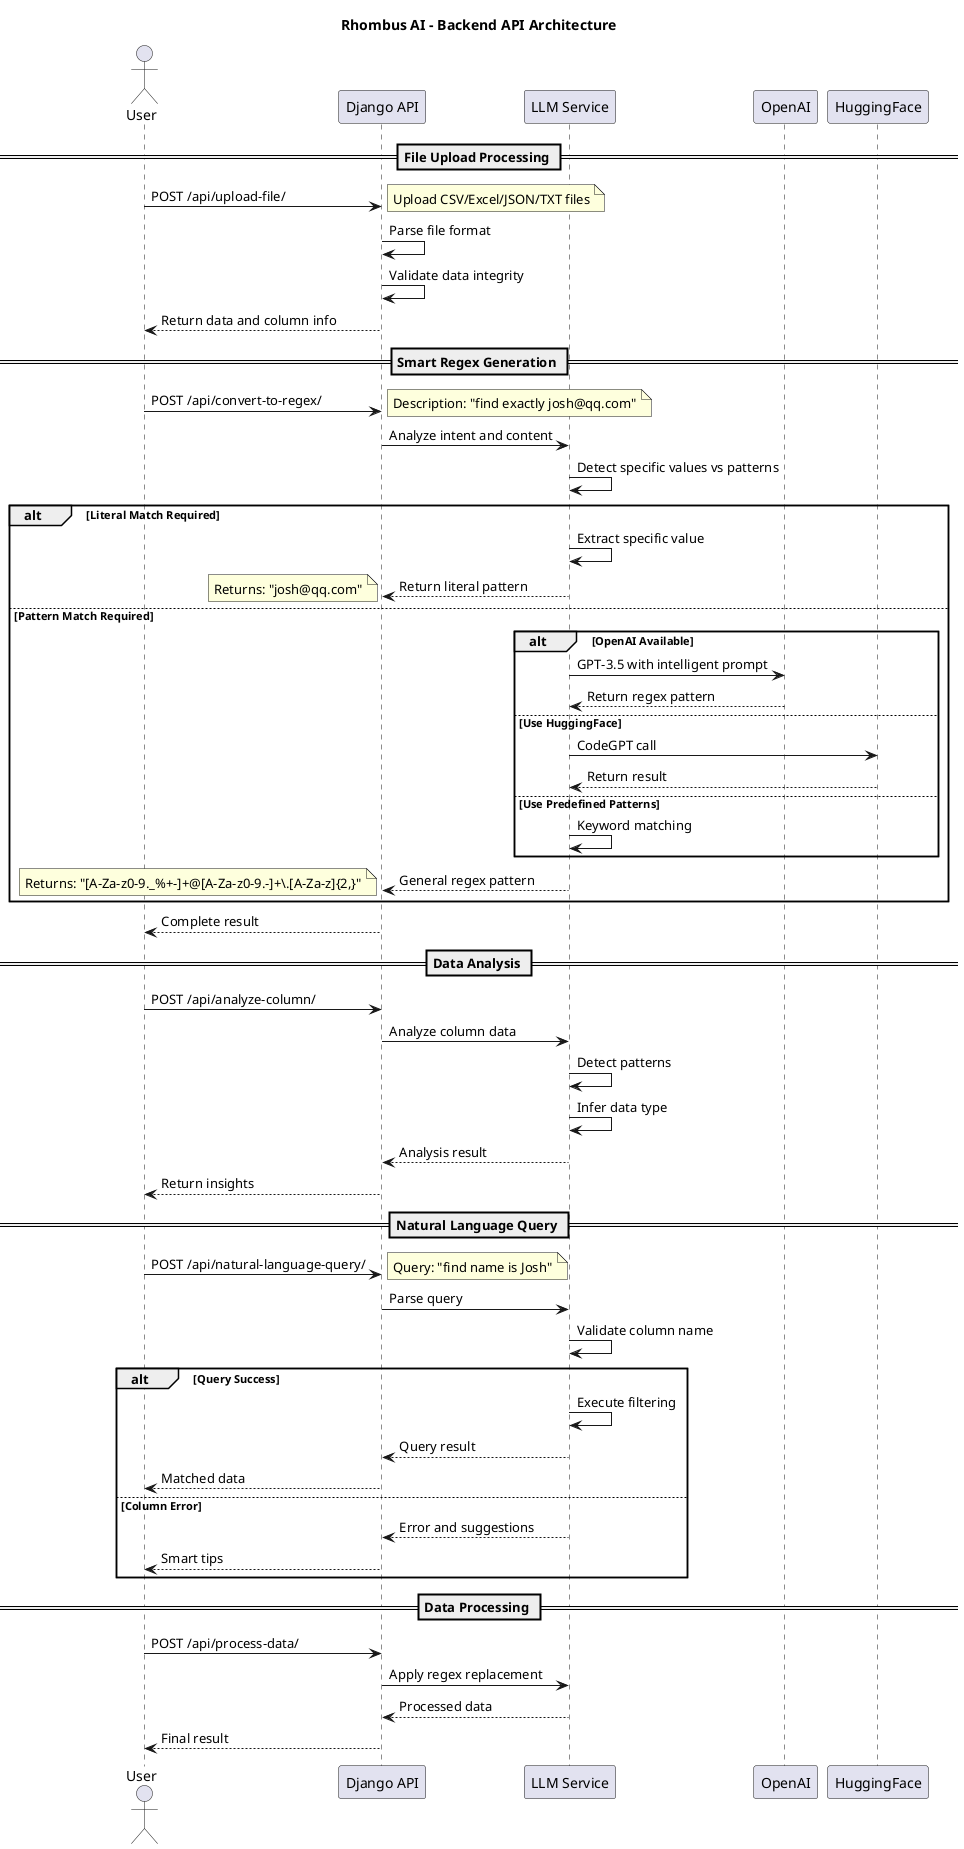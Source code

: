 @startuml
title Rhombus AI - Backend API Architecture


actor User as User
participant "Django API" as API
participant "LLM Service" as LLM
participant "OpenAI" as OpenAI
participant "HuggingFace" as HF

== File Upload Processing ==
User -> API: POST /api/upload-file/
note right: Upload CSV/Excel/JSON/TXT files
API -> API: Parse file format
API -> API: Validate data integrity
API --> User: Return data and column info

== Smart Regex Generation ==
User -> API: POST /api/convert-to-regex/
note right: Description: "find exactly josh@qq.com"
API -> LLM: Analyze intent and content
LLM -> LLM: Detect specific values vs patterns
alt Literal Match Required
    LLM -> LLM: Extract specific value
    LLM --> API: Return literal pattern
    note left: Returns: "josh@qq.com"
else Pattern Match Required
    alt OpenAI Available
        LLM -> OpenAI: GPT-3.5 with intelligent prompt
        OpenAI --> LLM: Return regex pattern
    else Use HuggingFace
        LLM -> HF: CodeGPT call
        HF --> LLM: Return result
    else Use Predefined Patterns
        LLM -> LLM: Keyword matching
    end
    LLM --> API: General regex pattern
    note left: Returns: "[A-Za-z0-9._%+-]+@[A-Za-z0-9.-]+\\.[A-Za-z]{2,}"
end
API --> User: Complete result

== Data Analysis ==
User -> API: POST /api/analyze-column/
API -> LLM: Analyze column data
LLM -> LLM: Detect patterns
LLM -> LLM: Infer data type
LLM --> API: Analysis result
API --> User: Return insights

== Natural Language Query ==
User -> API: POST /api/natural-language-query/
note right: Query: "find name is Josh"
API -> LLM: Parse query
LLM -> LLM: Validate column name
alt Query Success
    LLM -> LLM: Execute filtering
    LLM --> API: Query result
    API --> User: Matched data
else Column Error
    LLM --> API: Error and suggestions
    API --> User: Smart tips
end

== Data Processing ==
User -> API: POST /api/process-data/
API -> LLM: Apply regex replacement
LLM --> API: Processed data
API --> User: Final result

@enduml